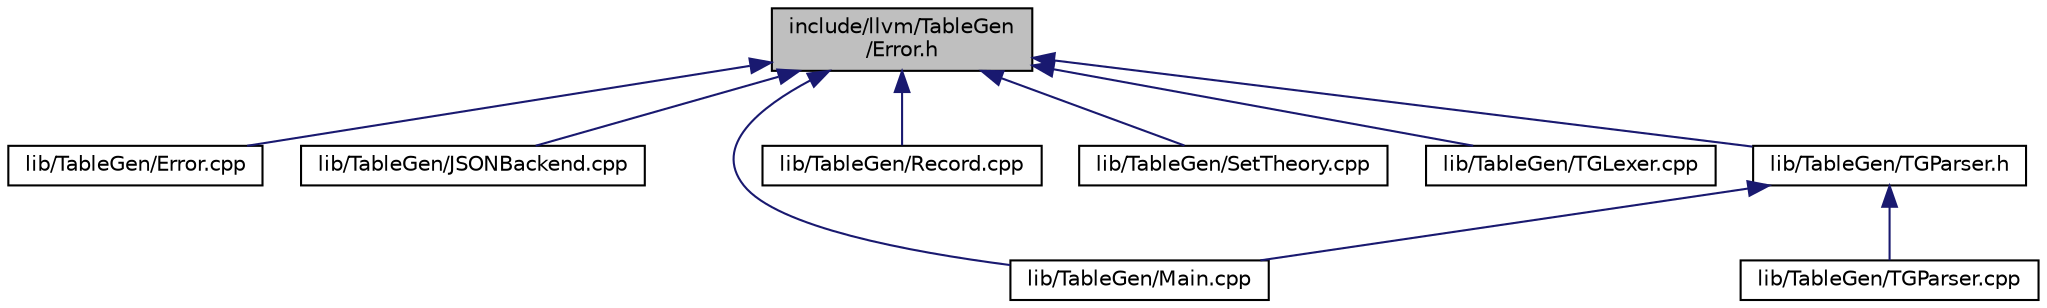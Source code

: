 digraph "include/llvm/TableGen/Error.h"
{
 // LATEX_PDF_SIZE
  bgcolor="transparent";
  edge [fontname="Helvetica",fontsize="10",labelfontname="Helvetica",labelfontsize="10"];
  node [fontname="Helvetica",fontsize="10",shape="box"];
  Node1 [label="include/llvm/TableGen\l/Error.h",height=0.2,width=0.4,color="black", fillcolor="grey75", style="filled", fontcolor="black",tooltip=" "];
  Node1 -> Node2 [dir="back",color="midnightblue",fontsize="10",style="solid",fontname="Helvetica"];
  Node2 [label="lib/TableGen/Error.cpp",height=0.2,width=0.4,color="black",URL="$TableGen_2Error_8cpp.html",tooltip=" "];
  Node1 -> Node3 [dir="back",color="midnightblue",fontsize="10",style="solid",fontname="Helvetica"];
  Node3 [label="lib/TableGen/JSONBackend.cpp",height=0.2,width=0.4,color="black",URL="$JSONBackend_8cpp.html",tooltip=" "];
  Node1 -> Node4 [dir="back",color="midnightblue",fontsize="10",style="solid",fontname="Helvetica"];
  Node4 [label="lib/TableGen/Main.cpp",height=0.2,width=0.4,color="black",URL="$Main_8cpp.html",tooltip=" "];
  Node1 -> Node5 [dir="back",color="midnightblue",fontsize="10",style="solid",fontname="Helvetica"];
  Node5 [label="lib/TableGen/Record.cpp",height=0.2,width=0.4,color="black",URL="$Record_8cpp.html",tooltip=" "];
  Node1 -> Node6 [dir="back",color="midnightblue",fontsize="10",style="solid",fontname="Helvetica"];
  Node6 [label="lib/TableGen/SetTheory.cpp",height=0.2,width=0.4,color="black",URL="$SetTheory_8cpp.html",tooltip=" "];
  Node1 -> Node7 [dir="back",color="midnightblue",fontsize="10",style="solid",fontname="Helvetica"];
  Node7 [label="lib/TableGen/TGLexer.cpp",height=0.2,width=0.4,color="black",URL="$TGLexer_8cpp.html",tooltip=" "];
  Node1 -> Node8 [dir="back",color="midnightblue",fontsize="10",style="solid",fontname="Helvetica"];
  Node8 [label="lib/TableGen/TGParser.h",height=0.2,width=0.4,color="black",URL="$TGParser_8h.html",tooltip=" "];
  Node8 -> Node4 [dir="back",color="midnightblue",fontsize="10",style="solid",fontname="Helvetica"];
  Node8 -> Node9 [dir="back",color="midnightblue",fontsize="10",style="solid",fontname="Helvetica"];
  Node9 [label="lib/TableGen/TGParser.cpp",height=0.2,width=0.4,color="black",URL="$TGParser_8cpp.html",tooltip=" "];
}
